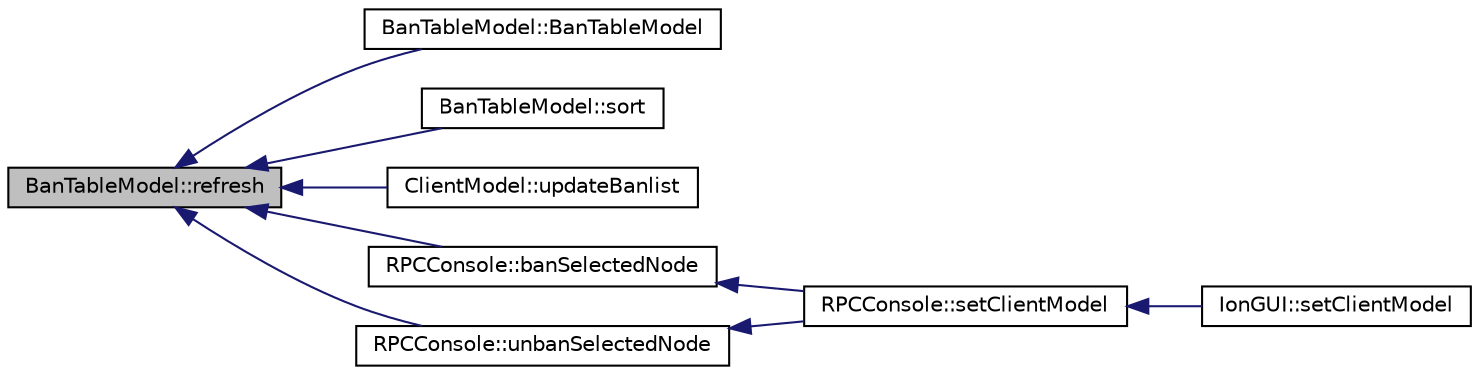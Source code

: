 digraph "BanTableModel::refresh"
{
  edge [fontname="Helvetica",fontsize="10",labelfontname="Helvetica",labelfontsize="10"];
  node [fontname="Helvetica",fontsize="10",shape=record];
  rankdir="LR";
  Node27 [label="BanTableModel::refresh",height=0.2,width=0.4,color="black", fillcolor="grey75", style="filled", fontcolor="black"];
  Node27 -> Node28 [dir="back",color="midnightblue",fontsize="10",style="solid",fontname="Helvetica"];
  Node28 [label="BanTableModel::BanTableModel",height=0.2,width=0.4,color="black", fillcolor="white", style="filled",URL="$d7/d4f/class_ban_table_model.html#a71bce2e55cc2b80f0eb7b50c99d5fc98"];
  Node27 -> Node29 [dir="back",color="midnightblue",fontsize="10",style="solid",fontname="Helvetica"];
  Node29 [label="BanTableModel::sort",height=0.2,width=0.4,color="black", fillcolor="white", style="filled",URL="$d7/d4f/class_ban_table_model.html#a93f90c58936fe32fe1c14788e024d0b6"];
  Node27 -> Node30 [dir="back",color="midnightblue",fontsize="10",style="solid",fontname="Helvetica"];
  Node30 [label="ClientModel::updateBanlist",height=0.2,width=0.4,color="black", fillcolor="white", style="filled",URL="$df/d25/class_client_model.html#a0950c13c4be7800fb0b7821586ccbd13"];
  Node27 -> Node31 [dir="back",color="midnightblue",fontsize="10",style="solid",fontname="Helvetica"];
  Node31 [label="RPCConsole::banSelectedNode",height=0.2,width=0.4,color="black", fillcolor="white", style="filled",URL="$d7/de8/class_r_p_c_console.html#aacaf485583b6342c5e1877e7582f95c5",tooltip="Ban a selected node on the Peers tab. "];
  Node31 -> Node32 [dir="back",color="midnightblue",fontsize="10",style="solid",fontname="Helvetica"];
  Node32 [label="RPCConsole::setClientModel",height=0.2,width=0.4,color="black", fillcolor="white", style="filled",URL="$d7/de8/class_r_p_c_console.html#a355349a33664a07628e9ca22a60f5fa7"];
  Node32 -> Node33 [dir="back",color="midnightblue",fontsize="10",style="solid",fontname="Helvetica"];
  Node33 [label="IonGUI::setClientModel",height=0.2,width=0.4,color="black", fillcolor="white", style="filled",URL="$dc/d0b/class_ion_g_u_i.html#aee0c583c834ce4f4c598c29db83b0680",tooltip="Set the client model. "];
  Node27 -> Node34 [dir="back",color="midnightblue",fontsize="10",style="solid",fontname="Helvetica"];
  Node34 [label="RPCConsole::unbanSelectedNode",height=0.2,width=0.4,color="black", fillcolor="white", style="filled",URL="$d7/de8/class_r_p_c_console.html#a9a974887c33bf1d4b25eb6aeea002941",tooltip="Unban a selected node on the Bans tab. "];
  Node34 -> Node32 [dir="back",color="midnightblue",fontsize="10",style="solid",fontname="Helvetica"];
}
